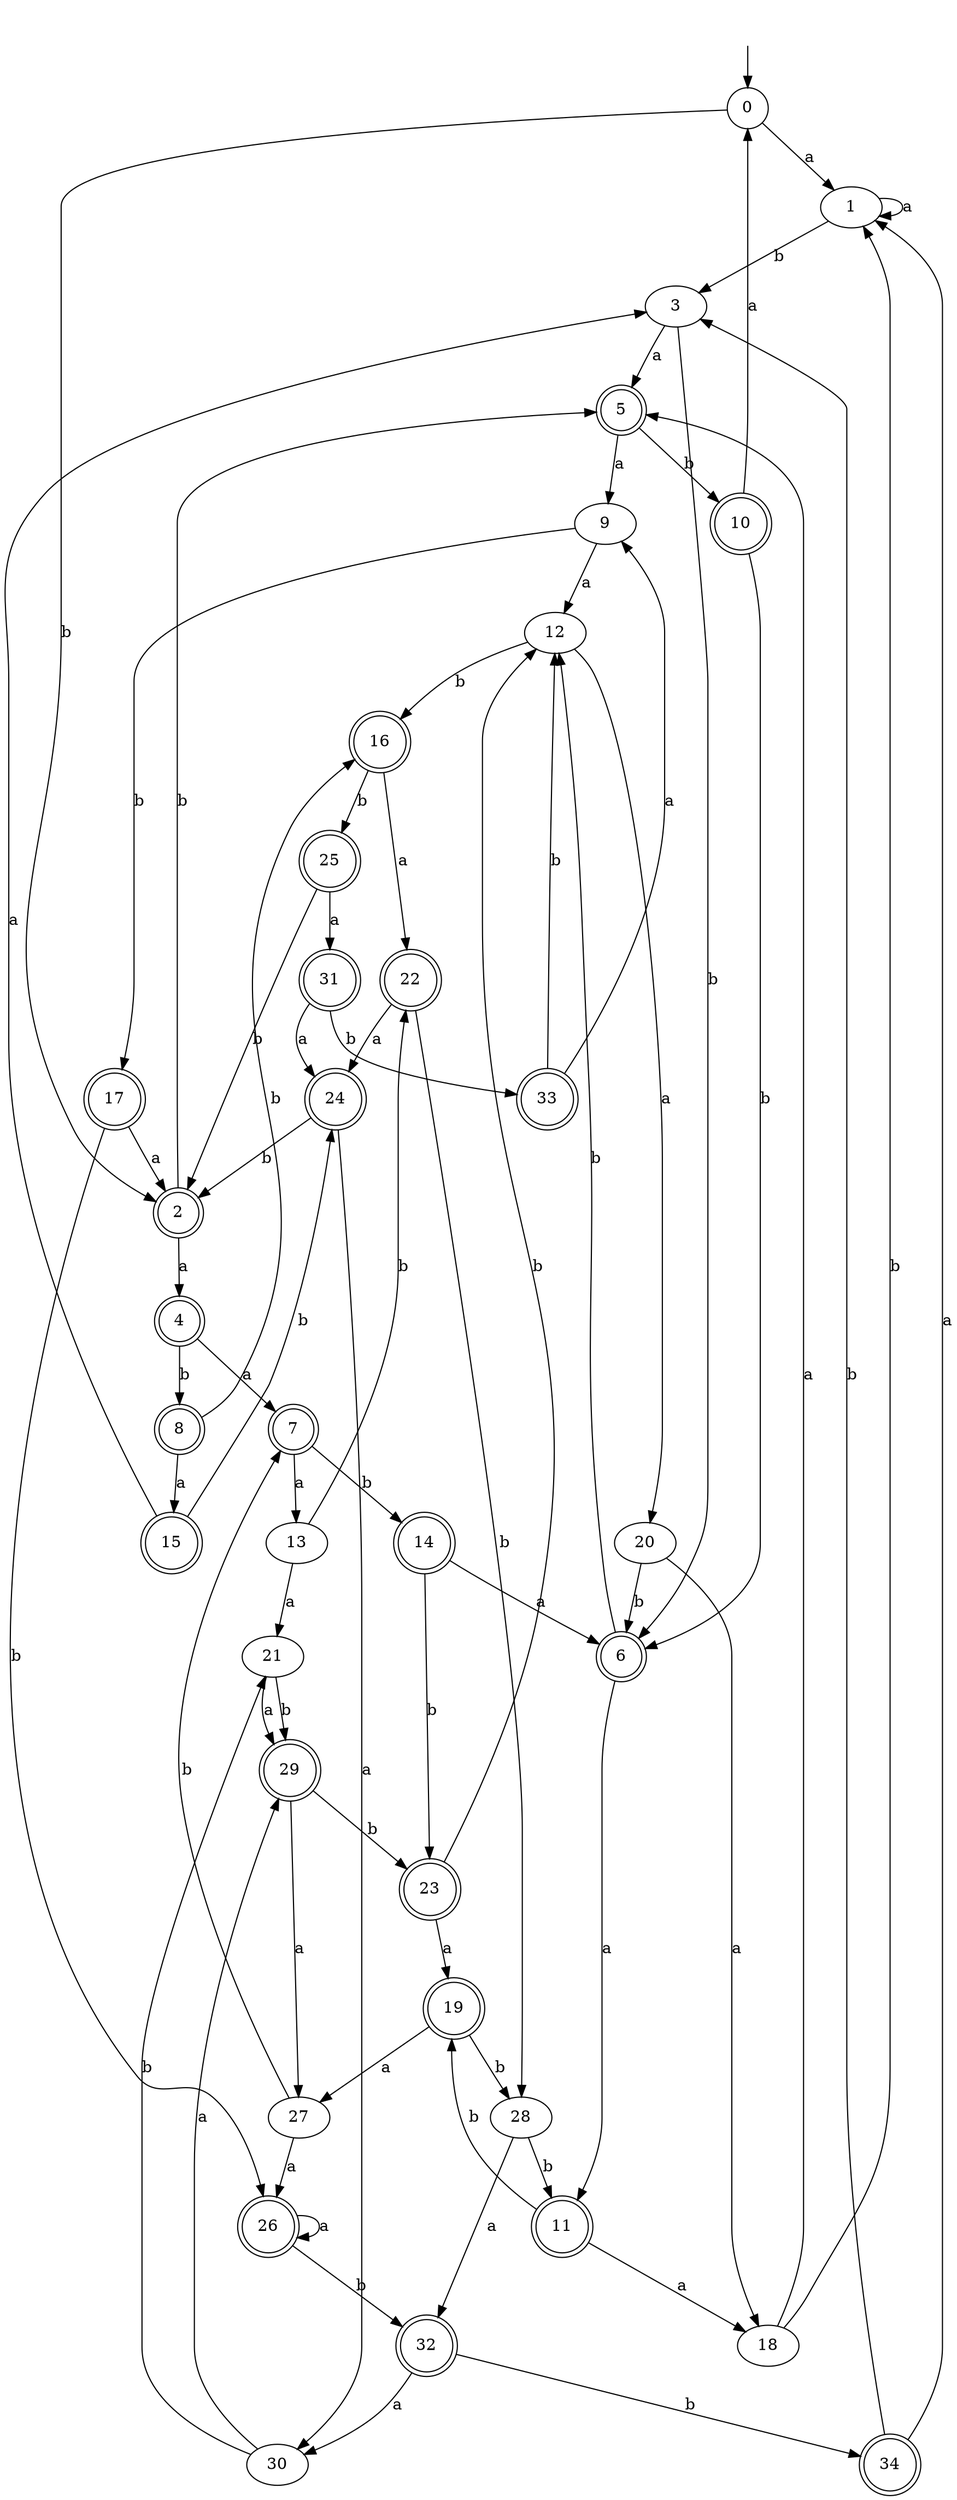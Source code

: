 digraph RandomDFA {
  __start0 [label="", shape=none];
  __start0 -> 0 [label=""];
  0 [shape=circle]
  0 -> 1 [label="a"]
  0 -> 2 [label="b"]
  1
  1 -> 1 [label="a"]
  1 -> 3 [label="b"]
  2 [shape=doublecircle]
  2 -> 4 [label="a"]
  2 -> 5 [label="b"]
  3
  3 -> 5 [label="a"]
  3 -> 6 [label="b"]
  4 [shape=doublecircle]
  4 -> 7 [label="a"]
  4 -> 8 [label="b"]
  5 [shape=doublecircle]
  5 -> 9 [label="a"]
  5 -> 10 [label="b"]
  6 [shape=doublecircle]
  6 -> 11 [label="a"]
  6 -> 12 [label="b"]
  7 [shape=doublecircle]
  7 -> 13 [label="a"]
  7 -> 14 [label="b"]
  8 [shape=doublecircle]
  8 -> 15 [label="a"]
  8 -> 16 [label="b"]
  9
  9 -> 12 [label="a"]
  9 -> 17 [label="b"]
  10 [shape=doublecircle]
  10 -> 0 [label="a"]
  10 -> 6 [label="b"]
  11 [shape=doublecircle]
  11 -> 18 [label="a"]
  11 -> 19 [label="b"]
  12
  12 -> 20 [label="a"]
  12 -> 16 [label="b"]
  13
  13 -> 21 [label="a"]
  13 -> 22 [label="b"]
  14 [shape=doublecircle]
  14 -> 6 [label="a"]
  14 -> 23 [label="b"]
  15 [shape=doublecircle]
  15 -> 3 [label="a"]
  15 -> 24 [label="b"]
  16 [shape=doublecircle]
  16 -> 22 [label="a"]
  16 -> 25 [label="b"]
  17 [shape=doublecircle]
  17 -> 2 [label="a"]
  17 -> 26 [label="b"]
  18
  18 -> 5 [label="a"]
  18 -> 1 [label="b"]
  19 [shape=doublecircle]
  19 -> 27 [label="a"]
  19 -> 28 [label="b"]
  20
  20 -> 18 [label="a"]
  20 -> 6 [label="b"]
  21
  21 -> 29 [label="a"]
  21 -> 29 [label="b"]
  22 [shape=doublecircle]
  22 -> 24 [label="a"]
  22 -> 28 [label="b"]
  23 [shape=doublecircle]
  23 -> 19 [label="a"]
  23 -> 12 [label="b"]
  24 [shape=doublecircle]
  24 -> 30 [label="a"]
  24 -> 2 [label="b"]
  25 [shape=doublecircle]
  25 -> 31 [label="a"]
  25 -> 2 [label="b"]
  26 [shape=doublecircle]
  26 -> 26 [label="a"]
  26 -> 32 [label="b"]
  27
  27 -> 26 [label="a"]
  27 -> 7 [label="b"]
  28
  28 -> 32 [label="a"]
  28 -> 11 [label="b"]
  29 [shape=doublecircle]
  29 -> 27 [label="a"]
  29 -> 23 [label="b"]
  30
  30 -> 29 [label="a"]
  30 -> 21 [label="b"]
  31 [shape=doublecircle]
  31 -> 24 [label="a"]
  31 -> 33 [label="b"]
  32 [shape=doublecircle]
  32 -> 30 [label="a"]
  32 -> 34 [label="b"]
  33 [shape=doublecircle]
  33 -> 9 [label="a"]
  33 -> 12 [label="b"]
  34 [shape=doublecircle]
  34 -> 1 [label="a"]
  34 -> 3 [label="b"]
}
